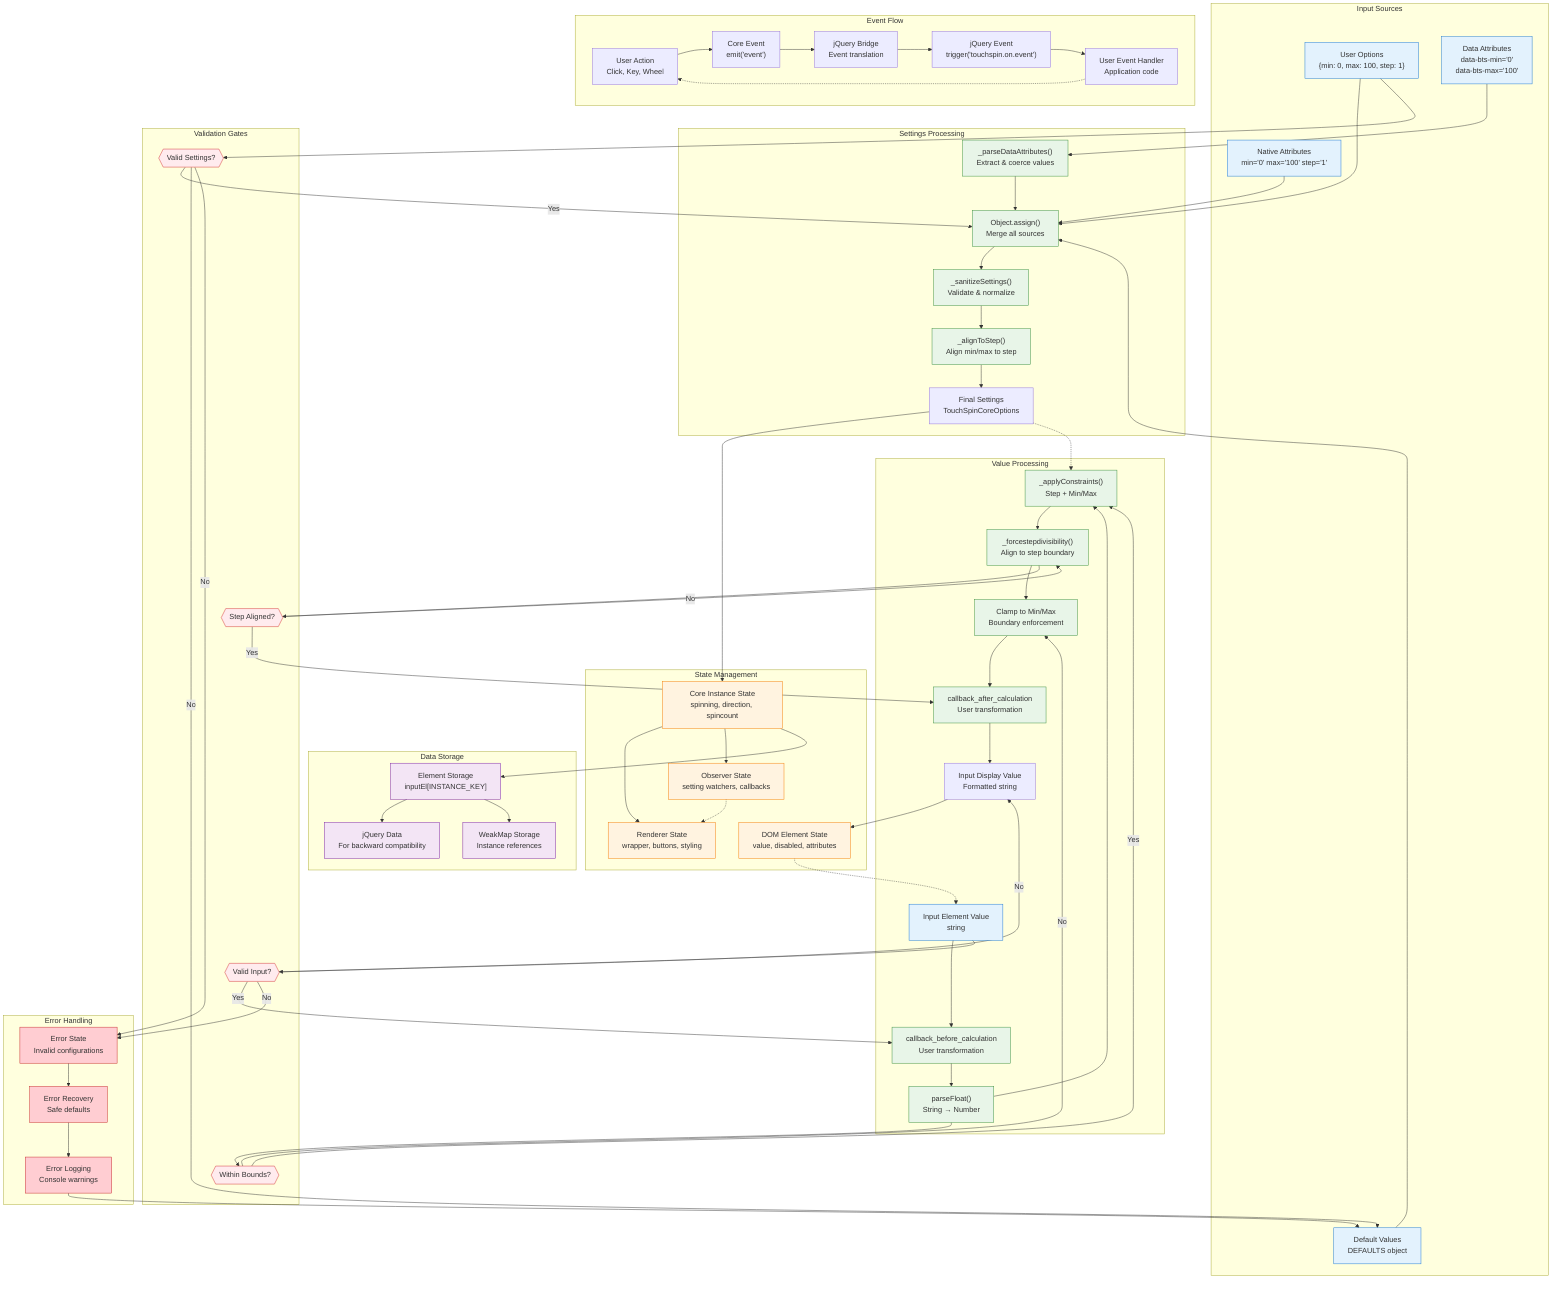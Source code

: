 flowchart TD
    %% Input Sources
    subgraph "Input Sources"
        UserOptions["User Options<br/>{min: 0, max: 100, step: 1}"]
        DataAttrs["Data Attributes<br/>data-bts-min='0'<br/>data-bts-max='100'"]
        NativeAttrs["Native Attributes<br/>min='0' max='100' step='1'"]
        Defaults["Default Values<br/>DEFAULTS object"]
    end

    %% Settings Processing Pipeline
    subgraph "Settings Processing"
        ParseAttrs["_parseDataAttributes()<br/>Extract & coerce values"]
        MergeSettings["Object.assign()<br/>Merge all sources"]
        SanitizeSettings["_sanitizeSettings()<br/>Validate & normalize"]
        AlignBounds["_alignToStep()<br/>Align min/max to step"]
        FinalSettings["Final Settings<br/>TouchSpinCoreOptions"]
    end

    %% Value Processing Pipeline  
    subgraph "Value Processing"
        InputValue["Input Element Value<br/>string"]
        BeforeCallback["callback_before_calculation<br/>User transformation"]
        ParseValue["parseFloat()<br/>String → Number"]
        ApplyConstraints["_applyConstraints()<br/>Step + Min/Max"]
        ForceStep["_forcestepdivisibility()<br/>Align to step boundary"]
        ClampBounds["Clamp to Min/Max<br/>Boundary enforcement"]
        AfterCallback["callback_after_calculation<br/>User transformation"]
        DisplayValue["Input Display Value<br/>Formatted string"]
    end

    %% Event Flow
    subgraph "Event Flow"
        UserAction["User Action<br/>Click, Key, Wheel"]
        CoreEvent["Core Event<br/>emit('event')"]
        EventBridge["jQuery Bridge<br/>Event translation"]
        jQueryEvent["jQuery Event<br/>trigger('touchspin.on.event')"]
        UserCallback["User Event Handler<br/>Application code"]
    end

    %% State Management
    subgraph "State Management"
        CoreState["Core Instance State<br/>spinning, direction, spincount"]
        DOMState["DOM Element State<br/>value, disabled, attributes"]
        RendererState["Renderer State<br/>wrapper, buttons, styling"]
        ObserverState["Observer State<br/>setting watchers, callbacks"]
    end

    %% Data Persistence
    subgraph "Data Storage"
        ElementStorage["Element Storage<br/>inputEl[INSTANCE_KEY]"]
        jQueryData["jQuery Data<br/>For backward compatibility"]
        WeakMapStore["WeakMap Storage<br/>Instance references"]
    end

    %% Flow Connections - Settings
    UserOptions --> MergeSettings
    DataAttrs --> ParseAttrs
    ParseAttrs --> MergeSettings
    NativeAttrs --> MergeSettings
    Defaults --> MergeSettings
    MergeSettings --> SanitizeSettings
    SanitizeSettings --> AlignBounds
    AlignBounds --> FinalSettings

    %% Flow Connections - Value Processing
    InputValue --> BeforeCallback
    BeforeCallback --> ParseValue
    ParseValue --> ApplyConstraints
    ApplyConstraints --> ForceStep
    ForceStep --> ClampBounds
    ClampBounds --> AfterCallback
    AfterCallback --> DisplayValue

    %% Flow Connections - Events
    UserAction --> CoreEvent
    CoreEvent --> EventBridge
    EventBridge --> jQueryEvent
    jQueryEvent --> UserCallback

    %% Flow Connections - State Updates
    FinalSettings --> CoreState
    DisplayValue --> DOMState
    CoreState --> RendererState
    CoreState --> ObserverState

    %% Flow Connections - Storage
    CoreState --> ElementStorage
    ElementStorage --> jQueryData
    ElementStorage --> WeakMapStore

    %% Feedback Loops
    DOMState -.-> InputValue
    UserCallback -.-> UserAction
    ObserverState -.-> RendererState
    FinalSettings -.-> ApplyConstraints

    %% Data Validation Gates
    subgraph "Validation Gates"
        ValidateInput{{"Valid Input?"}}
        ValidateSettings{{"Valid Settings?"}}
        ValidateBounds{{"Within Bounds?"}}
        ValidateStep{{"Step Aligned?"}}
    end

    InputValue --> ValidateInput
    ValidateInput -->|Yes| BeforeCallback
    ValidateInput -->|No| DisplayValue

    UserOptions --> ValidateSettings
    ValidateSettings -->|Yes| MergeSettings
    ValidateSettings -->|No| Defaults

    ParseValue --> ValidateBounds
    ValidateBounds -->|Yes| ApplyConstraints
    ValidateBounds -->|No| ClampBounds

    ForceStep --> ValidateStep
    ValidateStep -->|Yes| AfterCallback
    ValidateStep -->|No| ForceStep

    %% Error Handling
    subgraph "Error Handling"
        ErrorState["Error State<br/>Invalid configurations"]
        ErrorRecovery["Error Recovery<br/>Safe defaults"]
        ErrorLogging["Error Logging<br/>Console warnings"]
    end

    ValidateInput -->|No| ErrorState
    ValidateSettings -->|No| ErrorState
    ErrorState --> ErrorRecovery
    ErrorRecovery --> ErrorLogging
    ErrorLogging --> Defaults

    %% Styling
    classDef input fill:#e3f2fd,stroke:#1976d2
    classDef process fill:#e8f5e8,stroke:#388e3c
    classDef state fill:#fff3e0,stroke:#f57c00
    classDef storage fill:#f3e5f5,stroke:#7b1fa2
    classDef validation fill:#ffebee,stroke:#d32f2f
    classDef error fill:#ffcdd2,stroke:#c62828

    class UserOptions,DataAttrs,NativeAttrs,Defaults,InputValue input
    class ParseAttrs,MergeSettings,SanitizeSettings,AlignBounds,BeforeCallback,ParseValue,ApplyConstraints,ForceStep,ClampBounds,AfterCallback process
    class CoreState,DOMState,RendererState,ObserverState state
    class ElementStorage,jQueryData,WeakMapStore storage
    class ValidateInput,ValidateSettings,ValidateBounds,ValidateStep validation
    class ErrorState,ErrorRecovery,ErrorLogging error